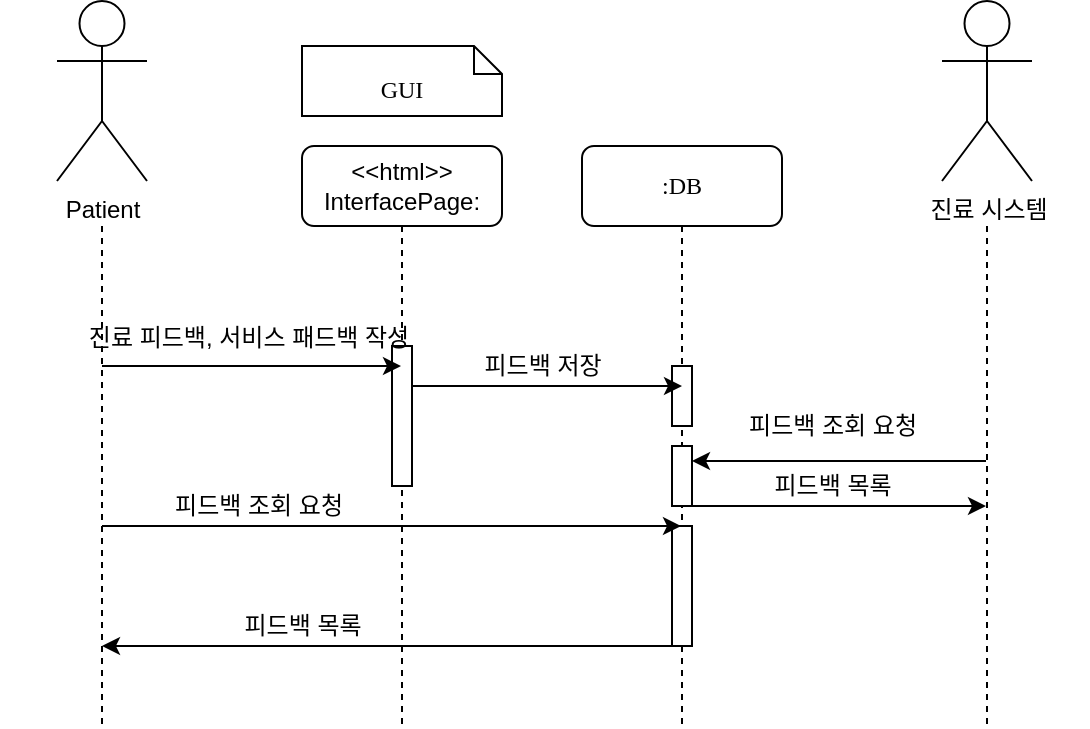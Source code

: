 <mxfile version="14.6.12" type="device"><diagram name="Page-1" id="13e1069c-82ec-6db2-03f1-153e76fe0fe0"><mxGraphModel dx="2088" dy="579" grid="1" gridSize="10" guides="1" tooltips="1" connect="1" arrows="1" fold="1" page="1" pageScale="1" pageWidth="1100" pageHeight="850" background="#ffffff" math="0" shadow="0"><root><mxCell id="0"/><mxCell id="1" parent="0"/><mxCell id="7baba1c4bc27f4b0-2" value=":DB" style="shape=umlLifeline;perimeter=lifelinePerimeter;whiteSpace=wrap;html=1;container=1;collapsible=0;recursiveResize=0;outlineConnect=0;rounded=1;shadow=0;comic=0;labelBackgroundColor=none;strokeWidth=1;fontFamily=Verdana;fontSize=12;align=center;" parent="1" vertex="1"><mxGeometry x="240" y="80" width="100" height="290" as="geometry"/></mxCell><mxCell id="vkmznegqHKtGJA29MqBH-6" value="" style="rounded=0;whiteSpace=wrap;html=1;" parent="7baba1c4bc27f4b0-2" vertex="1"><mxGeometry x="45" y="150" width="10" height="30" as="geometry"/></mxCell><mxCell id="3ADbF9QXNS6XLPSV7qJJ-8" value="" style="rounded=0;whiteSpace=wrap;html=1;" vertex="1" parent="7baba1c4bc27f4b0-2"><mxGeometry x="45" y="190" width="10" height="60" as="geometry"/></mxCell><mxCell id="3ADbF9QXNS6XLPSV7qJJ-20" value="" style="rounded=0;whiteSpace=wrap;html=1;" vertex="1" parent="7baba1c4bc27f4b0-2"><mxGeometry x="45" y="110" width="10" height="30" as="geometry"/></mxCell><mxCell id="7baba1c4bc27f4b0-8" value="&lt;font face=&quot;Helvetica&quot;&gt;&amp;lt;&amp;lt;html&amp;gt;&amp;gt;&lt;br&gt;InterfacePage:&lt;/font&gt;" style="shape=umlLifeline;perimeter=lifelinePerimeter;whiteSpace=wrap;html=1;container=1;collapsible=0;recursiveResize=0;outlineConnect=0;rounded=1;shadow=0;comic=0;labelBackgroundColor=none;strokeWidth=1;fontFamily=Verdana;fontSize=12;align=center;" parent="1" vertex="1"><mxGeometry x="100" y="80" width="100" height="290" as="geometry"/></mxCell><mxCell id="vkmznegqHKtGJA29MqBH-2" value="" style="rounded=0;whiteSpace=wrap;html=1;" parent="7baba1c4bc27f4b0-8" vertex="1"><mxGeometry x="45" y="100" width="10" height="70" as="geometry"/></mxCell><mxCell id="7baba1c4bc27f4b0-40" value="&lt;br&gt;GUI" style="shape=note;whiteSpace=wrap;html=1;size=14;verticalAlign=top;align=center;spacingTop=-6;rounded=0;shadow=0;comic=0;labelBackgroundColor=none;strokeWidth=1;fontFamily=Verdana;fontSize=12" parent="1" vertex="1"><mxGeometry x="100" y="30" width="100" height="35" as="geometry"/></mxCell><mxCell id="2WJHfaqeJIH-B89SLFSa-1" value="" style="shape=umlLifeline;perimeter=lifelinePerimeter;whiteSpace=wrap;html=1;container=0;collapsible=0;recursiveResize=0;outlineConnect=0;rounded=1;shadow=0;comic=0;labelBackgroundColor=none;strokeWidth=1;fontFamily=Verdana;fontSize=12;align=center;size=0;" parent="1" vertex="1"><mxGeometry x="-50" y="120" width="100" height="250" as="geometry"/></mxCell><mxCell id="2WJHfaqeJIH-B89SLFSa-3" value="Patient" style="shape=umlActor;verticalLabelPosition=bottom;verticalAlign=top;html=1;outlineConnect=0;" parent="1" vertex="1"><mxGeometry x="-22.5" y="7.5" width="45" height="90" as="geometry"/></mxCell><mxCell id="2WJHfaqeJIH-B89SLFSa-4" value="" style="shape=umlLifeline;perimeter=lifelinePerimeter;whiteSpace=wrap;html=1;container=0;collapsible=0;recursiveResize=0;outlineConnect=0;rounded=1;shadow=0;comic=0;labelBackgroundColor=none;strokeWidth=1;fontFamily=Verdana;fontSize=12;align=center;size=0;" parent="1" vertex="1"><mxGeometry x="392.5" y="120" width="100" height="250" as="geometry"/></mxCell><mxCell id="2WJHfaqeJIH-B89SLFSa-5" value="진료 시스템" style="shape=umlActor;verticalLabelPosition=bottom;verticalAlign=top;html=1;outlineConnect=0;" parent="1" vertex="1"><mxGeometry x="420" y="7.5" width="45" height="90" as="geometry"/></mxCell><mxCell id="vkmznegqHKtGJA29MqBH-1" value="" style="endArrow=classic;html=1;" parent="1" target="7baba1c4bc27f4b0-8" edge="1"><mxGeometry width="50" height="50" relative="1" as="geometry"><mxPoint y="190" as="sourcePoint"/><mxPoint x="50" y="140" as="targetPoint"/></mxGeometry></mxCell><mxCell id="vkmznegqHKtGJA29MqBH-3" value="진료 피드백, 서비스 패드백 작성" style="text;html=1;align=center;verticalAlign=middle;resizable=0;points=[];autosize=1;strokeColor=none;" parent="1" vertex="1"><mxGeometry x="-22" y="166" width="190" height="20" as="geometry"/></mxCell><mxCell id="vkmznegqHKtGJA29MqBH-4" value="" style="endArrow=classic;html=1;" parent="1" edge="1"><mxGeometry width="50" height="50" relative="1" as="geometry"><mxPoint x="155" y="200" as="sourcePoint"/><mxPoint x="290" y="200" as="targetPoint"/></mxGeometry></mxCell><mxCell id="vkmznegqHKtGJA29MqBH-5" value="피드백 저장" style="text;html=1;align=center;verticalAlign=middle;resizable=0;points=[];autosize=1;strokeColor=none;" parent="1" vertex="1"><mxGeometry x="180" y="180" width="80" height="20" as="geometry"/></mxCell><mxCell id="3ADbF9QXNS6XLPSV7qJJ-3" value="" style="endArrow=classic;html=1;entryX=1;entryY=0.25;entryDx=0;entryDy=0;" edge="1" parent="1" source="2WJHfaqeJIH-B89SLFSa-4" target="vkmznegqHKtGJA29MqBH-6"><mxGeometry width="50" height="50" relative="1" as="geometry"><mxPoint x="200" y="320" as="sourcePoint"/><mxPoint x="250" y="270" as="targetPoint"/></mxGeometry></mxCell><mxCell id="3ADbF9QXNS6XLPSV7qJJ-4" value="피드백 조회 요청" style="text;html=1;align=center;verticalAlign=middle;resizable=0;points=[];autosize=1;strokeColor=none;" vertex="1" parent="1"><mxGeometry x="310" y="210" width="110" height="20" as="geometry"/></mxCell><mxCell id="3ADbF9QXNS6XLPSV7qJJ-5" value="" style="endArrow=classic;html=1;exitX=1;exitY=1;exitDx=0;exitDy=0;" edge="1" parent="1" source="vkmznegqHKtGJA29MqBH-6" target="2WJHfaqeJIH-B89SLFSa-4"><mxGeometry width="50" height="50" relative="1" as="geometry"><mxPoint x="200" y="320" as="sourcePoint"/><mxPoint x="250" y="270" as="targetPoint"/></mxGeometry></mxCell><mxCell id="3ADbF9QXNS6XLPSV7qJJ-6" value="피드백 목록" style="text;html=1;align=center;verticalAlign=middle;resizable=0;points=[];autosize=1;strokeColor=none;" vertex="1" parent="1"><mxGeometry x="325" y="240" width="80" height="20" as="geometry"/></mxCell><mxCell id="3ADbF9QXNS6XLPSV7qJJ-7" value="" style="endArrow=classic;html=1;" edge="1" parent="1" source="2WJHfaqeJIH-B89SLFSa-1" target="7baba1c4bc27f4b0-2"><mxGeometry width="50" height="50" relative="1" as="geometry"><mxPoint x="200" y="320" as="sourcePoint"/><mxPoint x="250" y="270" as="targetPoint"/><Array as="points"><mxPoint x="230" y="270"/></Array></mxGeometry></mxCell><mxCell id="3ADbF9QXNS6XLPSV7qJJ-9" value="피드백 조회 요청" style="text;html=1;align=center;verticalAlign=middle;resizable=0;points=[];autosize=1;strokeColor=none;" vertex="1" parent="1"><mxGeometry x="22.5" y="250" width="110" height="20" as="geometry"/></mxCell><mxCell id="3ADbF9QXNS6XLPSV7qJJ-14" value="" style="endArrow=classic;html=1;" edge="1" parent="1"><mxGeometry width="50" height="50" relative="1" as="geometry"><mxPoint x="290" y="330" as="sourcePoint"/><mxPoint y="330" as="targetPoint"/></mxGeometry></mxCell><mxCell id="3ADbF9QXNS6XLPSV7qJJ-15" value="피드백 목록" style="text;html=1;align=center;verticalAlign=middle;resizable=0;points=[];autosize=1;strokeColor=none;" vertex="1" parent="1"><mxGeometry x="60" y="310" width="80" height="20" as="geometry"/></mxCell></root></mxGraphModel></diagram></mxfile>
